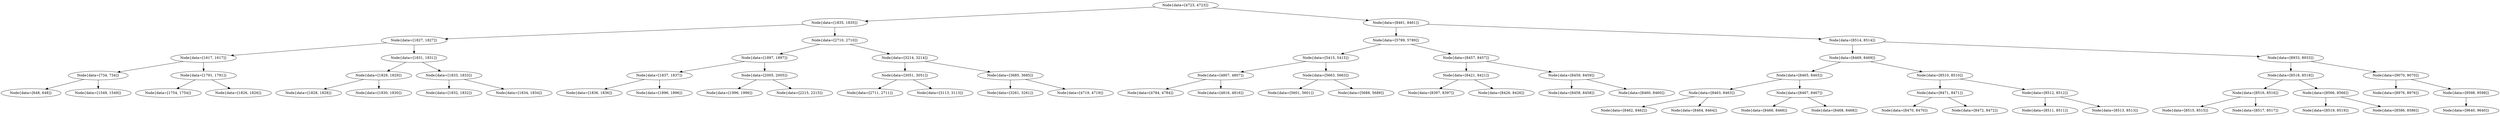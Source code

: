 digraph G{
854167710 [label="Node{data=[4723, 4723]}"]
854167710 -> 539654243
539654243 [label="Node{data=[1835, 1835]}"]
539654243 -> 4015989
4015989 [label="Node{data=[1827, 1827]}"]
4015989 -> 72762086
72762086 [label="Node{data=[1617, 1617]}"]
72762086 -> 2051366802
2051366802 [label="Node{data=[734, 734]}"]
2051366802 -> 165661145
165661145 [label="Node{data=[648, 648]}"]
2051366802 -> 1664299384
1664299384 [label="Node{data=[1549, 1549]}"]
72762086 -> 1430523530
1430523530 [label="Node{data=[1791, 1791]}"]
1430523530 -> 86864511
86864511 [label="Node{data=[1754, 1754]}"]
1430523530 -> 1925968386
1925968386 [label="Node{data=[1826, 1826]}"]
4015989 -> 143238610
143238610 [label="Node{data=[1831, 1831]}"]
143238610 -> 2110573079
2110573079 [label="Node{data=[1829, 1829]}"]
2110573079 -> 329052507
329052507 [label="Node{data=[1828, 1828]}"]
2110573079 -> 1047157448
1047157448 [label="Node{data=[1830, 1830]}"]
143238610 -> 2072563682
2072563682 [label="Node{data=[1833, 1833]}"]
2072563682 -> 1611607798
1611607798 [label="Node{data=[1832, 1832]}"]
2072563682 -> 342695301
342695301 [label="Node{data=[1834, 1834]}"]
539654243 -> 2025699802
2025699802 [label="Node{data=[2710, 2710]}"]
2025699802 -> 1165467376
1165467376 [label="Node{data=[1897, 1897]}"]
1165467376 -> 1544974390
1544974390 [label="Node{data=[1837, 1837]}"]
1544974390 -> 552324868
552324868 [label="Node{data=[1836, 1836]}"]
1544974390 -> 890098090
890098090 [label="Node{data=[1896, 1896]}"]
1165467376 -> 1282693605
1282693605 [label="Node{data=[2005, 2005]}"]
1282693605 -> 587990941
587990941 [label="Node{data=[1996, 1996]}"]
1282693605 -> 1575055127
1575055127 [label="Node{data=[2215, 2215]}"]
2025699802 -> 112883072
112883072 [label="Node{data=[3214, 3214]}"]
112883072 -> 1760542659
1760542659 [label="Node{data=[3051, 3051]}"]
1760542659 -> 723287468
723287468 [label="Node{data=[2711, 2711]}"]
1760542659 -> 2102605327
2102605327 [label="Node{data=[3113, 3113]}"]
112883072 -> 680544848
680544848 [label="Node{data=[3685, 3685]}"]
680544848 -> 1024784678
1024784678 [label="Node{data=[3261, 3261]}"]
680544848 -> 1965883957
1965883957 [label="Node{data=[4719, 4719]}"]
854167710 -> 296395217
296395217 [label="Node{data=[8461, 8461]}"]
296395217 -> 1002613630
1002613630 [label="Node{data=[5789, 5789]}"]
1002613630 -> 554019049
554019049 [label="Node{data=[5415, 5415]}"]
554019049 -> 1009003094
1009003094 [label="Node{data=[4807, 4807]}"]
1009003094 -> 2026156074
2026156074 [label="Node{data=[4784, 4784]}"]
1009003094 -> 1458793751
1458793751 [label="Node{data=[4816, 4816]}"]
554019049 -> 1513997760
1513997760 [label="Node{data=[5663, 5663]}"]
1513997760 -> 1205219915
1205219915 [label="Node{data=[5601, 5601]}"]
1513997760 -> 441360251
441360251 [label="Node{data=[5688, 5688]}"]
1002613630 -> 1461240560
1461240560 [label="Node{data=[8457, 8457]}"]
1461240560 -> 1665080854
1665080854 [label="Node{data=[8421, 8421]}"]
1665080854 -> 361577552
361577552 [label="Node{data=[8397, 8397]}"]
1665080854 -> 2077678813
2077678813 [label="Node{data=[8426, 8426]}"]
1461240560 -> 1783143957
1783143957 [label="Node{data=[8459, 8459]}"]
1783143957 -> 1897718500
1897718500 [label="Node{data=[8458, 8458]}"]
1783143957 -> 227491627
227491627 [label="Node{data=[8460, 8460]}"]
296395217 -> 1081223795
1081223795 [label="Node{data=[8514, 8514]}"]
1081223795 -> 1852091486
1852091486 [label="Node{data=[8469, 8469]}"]
1852091486 -> 2029615284
2029615284 [label="Node{data=[8465, 8465]}"]
2029615284 -> 209413863
209413863 [label="Node{data=[8463, 8463]}"]
209413863 -> 1569449129
1569449129 [label="Node{data=[8462, 8462]}"]
209413863 -> 373732634
373732634 [label="Node{data=[8464, 8464]}"]
2029615284 -> 633947070
633947070 [label="Node{data=[8467, 8467]}"]
633947070 -> 1926387134
1926387134 [label="Node{data=[8466, 8466]}"]
633947070 -> 1887328737
1887328737 [label="Node{data=[8468, 8468]}"]
1852091486 -> 1395907729
1395907729 [label="Node{data=[8510, 8510]}"]
1395907729 -> 1015587322
1015587322 [label="Node{data=[8471, 8471]}"]
1015587322 -> 1545038960
1545038960 [label="Node{data=[8470, 8470]}"]
1015587322 -> 1579452226
1579452226 [label="Node{data=[8472, 8472]}"]
1395907729 -> 331226947
331226947 [label="Node{data=[8512, 8512]}"]
331226947 -> 1791032255
1791032255 [label="Node{data=[8511, 8511]}"]
331226947 -> 223571579
223571579 [label="Node{data=[8513, 8513]}"]
1081223795 -> 2008544772
2008544772 [label="Node{data=[8933, 8933]}"]
2008544772 -> 345029558
345029558 [label="Node{data=[8518, 8518]}"]
345029558 -> 2044766104
2044766104 [label="Node{data=[8516, 8516]}"]
2044766104 -> 1876311657
1876311657 [label="Node{data=[8515, 8515]}"]
2044766104 -> 656007745
656007745 [label="Node{data=[8517, 8517]}"]
345029558 -> 918925343
918925343 [label="Node{data=[8566, 8566]}"]
918925343 -> 1248136504
1248136504 [label="Node{data=[8519, 8519]}"]
918925343 -> 345921387
345921387 [label="Node{data=[8586, 8586]}"]
2008544772 -> 2096997459
2096997459 [label="Node{data=[9070, 9070]}"]
2096997459 -> 1738782363
1738782363 [label="Node{data=[8976, 8976]}"]
2096997459 -> 97348506
97348506 [label="Node{data=[9598, 9598]}"]
97348506 -> 1670271303
1670271303 [label="Node{data=[9640, 9640]}"]
}